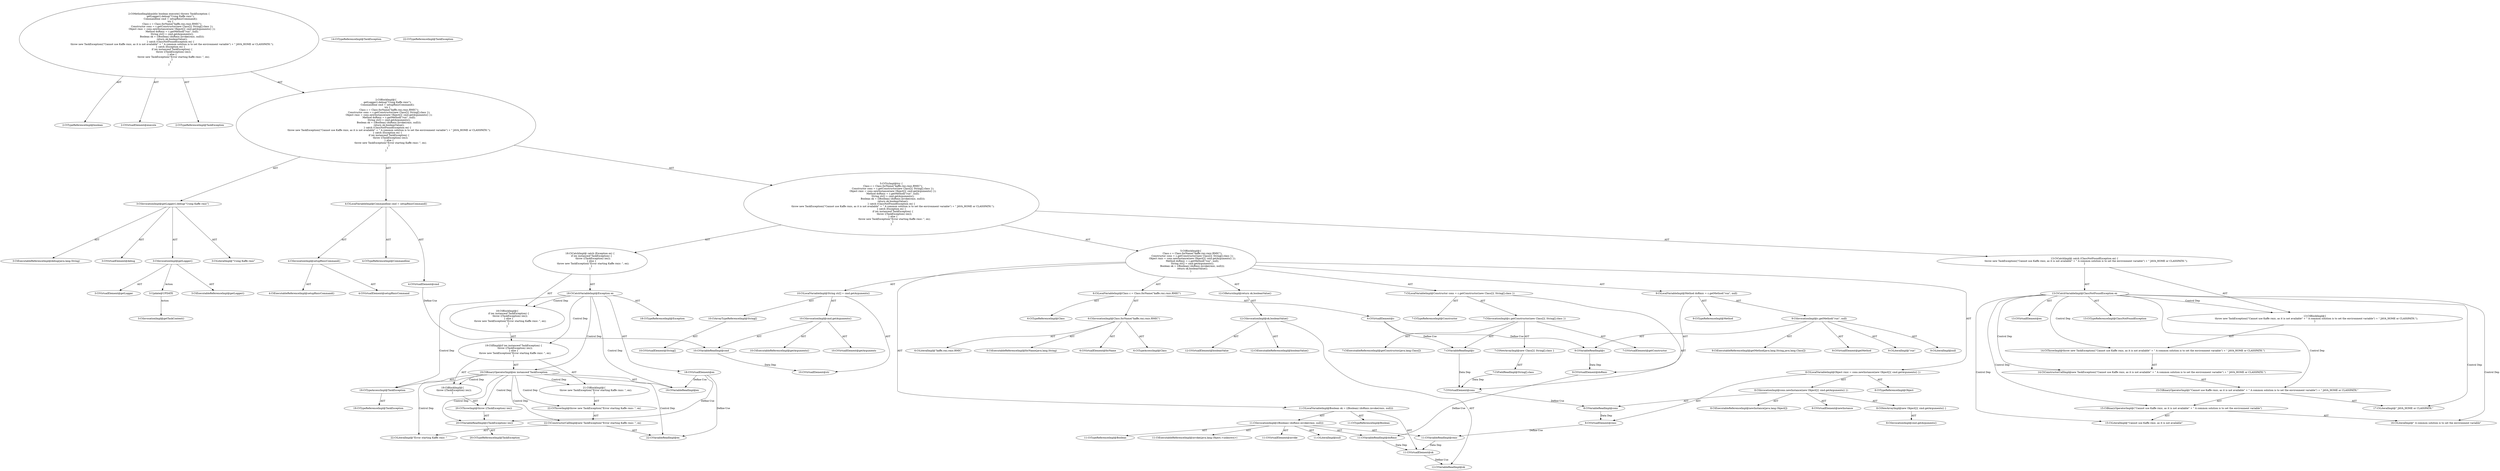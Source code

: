 digraph "execute#?" {
0 [label="2:CtTypeReferenceImpl@boolean" shape=ellipse]
1 [label="2:CtVirtualElement@execute" shape=ellipse]
2 [label="2:CtTypeReferenceImpl@TaskException" shape=ellipse]
3 [label="3:CtExecutableReferenceImpl@debug(java.lang.String)" shape=ellipse]
4 [label="3:CtVirtualElement@debug" shape=ellipse]
5 [label="3:CtExecutableReferenceImpl@getLogger()" shape=ellipse]
6 [label="3:CtVirtualElement@getLogger" shape=ellipse]
7 [label="3:CtInvocationImpl@getLogger()" shape=ellipse]
8 [label="3:CtLiteralImpl@\"Using Kaffe rmic\"" shape=ellipse]
9 [label="3:CtInvocationImpl@getLogger().debug(\"Using Kaffe rmic\")" shape=ellipse]
10 [label="4:CtTypeReferenceImpl@Commandline" shape=ellipse]
11 [label="4:CtExecutableReferenceImpl@setupRmicCommand()" shape=ellipse]
12 [label="4:CtVirtualElement@setupRmicCommand" shape=ellipse]
13 [label="4:CtInvocationImpl@setupRmicCommand()" shape=ellipse]
14 [label="4:CtVirtualElement@cmd" shape=ellipse]
15 [label="4:CtLocalVariableImpl@Commandline cmd = setupRmicCommand()" shape=ellipse]
16 [label="6:CtTypeReferenceImpl@Class" shape=ellipse]
17 [label="6:CtExecutableReferenceImpl@forName(java.lang.String)" shape=ellipse]
18 [label="6:CtVirtualElement@forName" shape=ellipse]
19 [label="6:CtTypeAccessImpl@Class" shape=ellipse]
20 [label="6:CtLiteralImpl@\"kaffe.rmi.rmic.RMIC\"" shape=ellipse]
21 [label="6:CtInvocationImpl@Class.forName(\"kaffe.rmi.rmic.RMIC\")" shape=ellipse]
22 [label="6:CtVirtualElement@c" shape=ellipse]
23 [label="6:CtLocalVariableImpl@Class c = Class.forName(\"kaffe.rmi.rmic.RMIC\")" shape=ellipse]
24 [label="7:CtTypeReferenceImpl@Constructor" shape=ellipse]
25 [label="7:CtExecutableReferenceImpl@getConstructor(java.lang.Class[])" shape=ellipse]
26 [label="7:CtVirtualElement@getConstructor" shape=ellipse]
27 [label="7:CtVariableReadImpl@c" shape=ellipse]
28 [label="7:CtNewArrayImpl@new Class[]\{ String[].class \}" shape=ellipse]
29 [label="7:CtFieldReadImpl@String[].class" shape=ellipse]
30 [label="7:CtInvocationImpl@c.getConstructor(new Class[]\{ String[].class \})" shape=ellipse]
31 [label="7:CtVirtualElement@cons" shape=ellipse]
32 [label="7:CtLocalVariableImpl@Constructor cons = c.getConstructor(new Class[]\{ String[].class \})" shape=ellipse]
33 [label="8:CtTypeReferenceImpl@Object" shape=ellipse]
34 [label="8:CtExecutableReferenceImpl@newInstance(java.lang.Object[])" shape=ellipse]
35 [label="8:CtVirtualElement@newInstance" shape=ellipse]
36 [label="8:CtVariableReadImpl@cons" shape=ellipse]
37 [label="8:CtNewArrayImpl@new Object[]\{ cmd.getArguments() \}" shape=ellipse]
38 [label="8:CtInvocationImpl@cmd.getArguments()" shape=ellipse]
39 [label="8:CtInvocationImpl@cons.newInstance(new Object[]\{ cmd.getArguments() \})" shape=ellipse]
40 [label="8:CtVirtualElement@rmic" shape=ellipse]
41 [label="8:CtLocalVariableImpl@Object rmic = cons.newInstance(new Object[]\{ cmd.getArguments() \})" shape=ellipse]
42 [label="9:CtTypeReferenceImpl@Method" shape=ellipse]
43 [label="9:CtExecutableReferenceImpl@getMethod(java.lang.String,java.lang.Class[])" shape=ellipse]
44 [label="9:CtVirtualElement@getMethod" shape=ellipse]
45 [label="9:CtVariableReadImpl@c" shape=ellipse]
46 [label="9:CtLiteralImpl@\"run\"" shape=ellipse]
47 [label="9:CtLiteralImpl@null" shape=ellipse]
48 [label="9:CtInvocationImpl@c.getMethod(\"run\", null)" shape=ellipse]
49 [label="9:CtVirtualElement@doRmic" shape=ellipse]
50 [label="9:CtLocalVariableImpl@Method doRmic = c.getMethod(\"run\", null)" shape=ellipse]
51 [label="10:CtVirtualElement@String[]" shape=ellipse]
52 [label="10:CtArrayTypeReferenceImpl@String[]" shape=ellipse]
53 [label="10:CtExecutableReferenceImpl@getArguments()" shape=ellipse]
54 [label="10:CtVirtualElement@getArguments" shape=ellipse]
55 [label="10:CtVariableReadImpl@cmd" shape=ellipse]
56 [label="10:CtInvocationImpl@cmd.getArguments()" shape=ellipse]
57 [label="10:CtVirtualElement@str" shape=ellipse]
58 [label="10:CtLocalVariableImpl@String str[] = cmd.getArguments()" shape=ellipse]
59 [label="11:CtTypeReferenceImpl@Boolean" shape=ellipse]
60 [label="11:CtExecutableReferenceImpl@invoke(java.lang.Object,<unknown>)" shape=ellipse]
61 [label="11:CtVirtualElement@invoke" shape=ellipse]
62 [label="11:CtVariableReadImpl@doRmic" shape=ellipse]
63 [label="11:CtVariableReadImpl@rmic" shape=ellipse]
64 [label="11:CtLiteralImpl@null" shape=ellipse]
65 [label="11:CtInvocationImpl@((Boolean) (doRmic.invoke(rmic, null)))" shape=ellipse]
66 [label="11:CtTypeReferenceImpl@Boolean" shape=ellipse]
67 [label="11:CtVirtualElement@ok" shape=ellipse]
68 [label="11:CtLocalVariableImpl@Boolean ok = ((Boolean) (doRmic.invoke(rmic, null)))" shape=ellipse]
69 [label="12:CtExecutableReferenceImpl@booleanValue()" shape=ellipse]
70 [label="12:CtVirtualElement@booleanValue" shape=ellipse]
71 [label="12:CtVariableReadImpl@ok" shape=ellipse]
72 [label="12:CtInvocationImpl@ok.booleanValue()" shape=ellipse]
73 [label="12:CtReturnImpl@return ok.booleanValue()" shape=ellipse]
74 [label="5:CtBlockImpl@\{
    Class c = Class.forName(\"kaffe.rmi.rmic.RMIC\");
    Constructor cons = c.getConstructor(new Class[]\{ String[].class \});
    Object rmic = cons.newInstance(new Object[]\{ cmd.getArguments() \});
    Method doRmic = c.getMethod(\"run\", null);
    String str[] = cmd.getArguments();
    Boolean ok = ((Boolean) (doRmic.invoke(rmic, null)));
    return ok.booleanValue();
\}" shape=ellipse]
75 [label="13:CtVirtualElement@ex" shape=ellipse]
76 [label="13:CtTypeReferenceImpl@ClassNotFoundException" shape=ellipse]
77 [label="13:CtCatchVariableImpl@ClassNotFoundException ex" shape=ellipse]
78 [label="14:CtTypeReferenceImpl@TaskException" shape=ellipse]
79 [label="15:CtLiteralImpl@\"Cannot use Kaffe rmic, as it is not available\"" shape=ellipse]
80 [label="16:CtLiteralImpl@\" A common solution is to set the environment variable\"" shape=ellipse]
81 [label="15:CtBinaryOperatorImpl@(\"Cannot use Kaffe rmic, as it is not available\" + \" A common solution is to set the environment variable\")" shape=ellipse]
82 [label="17:CtLiteralImpl@\" JAVA_HOME or CLASSPATH.\"" shape=ellipse]
83 [label="15:CtBinaryOperatorImpl@(\"Cannot use Kaffe rmic, as it is not available\" + \" A common solution is to set the environment variable\") + \" JAVA_HOME or CLASSPATH.\"" shape=ellipse]
84 [label="14:CtConstructorCallImpl@new TaskException((\"Cannot use Kaffe rmic, as it is not available\" + \" A common solution is to set the environment variable\") + \" JAVA_HOME or CLASSPATH.\")" shape=ellipse]
85 [label="14:CtThrowImpl@throw new TaskException((\"Cannot use Kaffe rmic, as it is not available\" + \" A common solution is to set the environment variable\") + \" JAVA_HOME or CLASSPATH.\")" shape=ellipse]
86 [label="13:CtBlockImpl@\{
    throw new TaskException((\"Cannot use Kaffe rmic, as it is not available\" + \" A common solution is to set the environment variable\") + \" JAVA_HOME or CLASSPATH.\");
\}" shape=ellipse]
87 [label="13:CtCatchImpl@ catch (ClassNotFoundException ex) \{
    throw new TaskException((\"Cannot use Kaffe rmic, as it is not available\" + \" A common solution is to set the environment variable\") + \" JAVA_HOME or CLASSPATH.\");
\}" shape=ellipse]
88 [label="18:CtVirtualElement@ex" shape=ellipse]
89 [label="18:CtTypeReferenceImpl@Exception" shape=ellipse]
90 [label="18:CtCatchVariableImpl@Exception ex" shape=ellipse]
91 [label="19:CtVariableReadImpl@ex" shape=ellipse]
92 [label="19:CtTypeAccessImpl@TaskException" shape=ellipse]
93 [label="19:CtTypeReferenceImpl@TaskException" shape=ellipse]
94 [label="19:CtBinaryOperatorImpl@ex instanceof TaskException" shape=ellipse]
95 [label="20:CtVariableReadImpl@((TaskException) (ex))" shape=ellipse]
96 [label="20:CtTypeReferenceImpl@TaskException" shape=ellipse]
97 [label="20:CtThrowImpl@throw ((TaskException) (ex))" shape=ellipse]
98 [label="19:CtBlockImpl@\{
    throw ((TaskException) (ex));
\}" shape=ellipse]
99 [label="22:CtTypeReferenceImpl@TaskException" shape=ellipse]
100 [label="22:CtLiteralImpl@\"Error starting Kaffe rmic: \"" shape=ellipse]
101 [label="22:CtVariableReadImpl@ex" shape=ellipse]
102 [label="22:CtConstructorCallImpl@new TaskException(\"Error starting Kaffe rmic: \", ex)" shape=ellipse]
103 [label="22:CtThrowImpl@throw new TaskException(\"Error starting Kaffe rmic: \", ex)" shape=ellipse]
104 [label="21:CtBlockImpl@\{
    throw new TaskException(\"Error starting Kaffe rmic: \", ex);
\}" shape=ellipse]
105 [label="19:CtIfImpl@if (ex instanceof TaskException) \{
    throw ((TaskException) (ex));
\} else \{
    throw new TaskException(\"Error starting Kaffe rmic: \", ex);
\}" shape=ellipse]
106 [label="18:CtBlockImpl@\{
    if (ex instanceof TaskException) \{
        throw ((TaskException) (ex));
    \} else \{
        throw new TaskException(\"Error starting Kaffe rmic: \", ex);
    \}
\}" shape=ellipse]
107 [label="18:CtCatchImpl@ catch (Exception ex) \{
    if (ex instanceof TaskException) \{
        throw ((TaskException) (ex));
    \} else \{
        throw new TaskException(\"Error starting Kaffe rmic: \", ex);
    \}
\}" shape=ellipse]
108 [label="5:CtTryImpl@try \{
    Class c = Class.forName(\"kaffe.rmi.rmic.RMIC\");
    Constructor cons = c.getConstructor(new Class[]\{ String[].class \});
    Object rmic = cons.newInstance(new Object[]\{ cmd.getArguments() \});
    Method doRmic = c.getMethod(\"run\", null);
    String str[] = cmd.getArguments();
    Boolean ok = ((Boolean) (doRmic.invoke(rmic, null)));
    return ok.booleanValue();
\} catch (ClassNotFoundException ex) \{
    throw new TaskException((\"Cannot use Kaffe rmic, as it is not available\" + \" A common solution is to set the environment variable\") + \" JAVA_HOME or CLASSPATH.\");
\} catch (Exception ex) \{
    if (ex instanceof TaskException) \{
        throw ((TaskException) (ex));
    \} else \{
        throw new TaskException(\"Error starting Kaffe rmic: \", ex);
    \}
\}" shape=ellipse]
109 [label="2:CtBlockImpl@\{
    getLogger().debug(\"Using Kaffe rmic\");
    Commandline cmd = setupRmicCommand();
    try \{
        Class c = Class.forName(\"kaffe.rmi.rmic.RMIC\");
        Constructor cons = c.getConstructor(new Class[]\{ String[].class \});
        Object rmic = cons.newInstance(new Object[]\{ cmd.getArguments() \});
        Method doRmic = c.getMethod(\"run\", null);
        String str[] = cmd.getArguments();
        Boolean ok = ((Boolean) (doRmic.invoke(rmic, null)));
        return ok.booleanValue();
    \} catch (ClassNotFoundException ex) \{
        throw new TaskException((\"Cannot use Kaffe rmic, as it is not available\" + \" A common solution is to set the environment variable\") + \" JAVA_HOME or CLASSPATH.\");
    \} catch (Exception ex) \{
        if (ex instanceof TaskException) \{
            throw ((TaskException) (ex));
        \} else \{
            throw new TaskException(\"Error starting Kaffe rmic: \", ex);
        \}
    \}
\}" shape=ellipse]
110 [label="2:CtMethodImpl@public boolean execute() throws TaskException \{
    getLogger().debug(\"Using Kaffe rmic\");
    Commandline cmd = setupRmicCommand();
    try \{
        Class c = Class.forName(\"kaffe.rmi.rmic.RMIC\");
        Constructor cons = c.getConstructor(new Class[]\{ String[].class \});
        Object rmic = cons.newInstance(new Object[]\{ cmd.getArguments() \});
        Method doRmic = c.getMethod(\"run\", null);
        String str[] = cmd.getArguments();
        Boolean ok = ((Boolean) (doRmic.invoke(rmic, null)));
        return ok.booleanValue();
    \} catch (ClassNotFoundException ex) \{
        throw new TaskException((\"Cannot use Kaffe rmic, as it is not available\" + \" A common solution is to set the environment variable\") + \" JAVA_HOME or CLASSPATH.\");
    \} catch (Exception ex) \{
        if (ex instanceof TaskException) \{
            throw ((TaskException) (ex));
        \} else \{
            throw new TaskException(\"Error starting Kaffe rmic: \", ex);
        \}
    \}
\}" shape=ellipse]
111 [label="3:Update@UPDATE" shape=ellipse]
112 [label="3:CtInvocationImpl@getTaskContext()" shape=ellipse]
7 -> 6 [label="AST"];
7 -> 5 [label="AST"];
7 -> 111 [label="Action"];
9 -> 4 [label="AST"];
9 -> 7 [label="AST"];
9 -> 3 [label="AST"];
9 -> 8 [label="AST"];
13 -> 12 [label="AST"];
13 -> 11 [label="AST"];
14 -> 55 [label="Define-Use"];
15 -> 14 [label="AST"];
15 -> 10 [label="AST"];
15 -> 13 [label="AST"];
21 -> 18 [label="AST"];
21 -> 19 [label="AST"];
21 -> 17 [label="AST"];
21 -> 20 [label="AST"];
22 -> 27 [label="Define-Use"];
22 -> 45 [label="Define-Use"];
23 -> 22 [label="AST"];
23 -> 16 [label="AST"];
23 -> 21 [label="AST"];
27 -> 31 [label="Data Dep"];
28 -> 29 [label="AST"];
29 -> 31 [label="Data Dep"];
30 -> 26 [label="AST"];
30 -> 27 [label="AST"];
30 -> 25 [label="AST"];
30 -> 28 [label="AST"];
31 -> 36 [label="Define-Use"];
32 -> 31 [label="AST"];
32 -> 24 [label="AST"];
32 -> 30 [label="AST"];
36 -> 40 [label="Data Dep"];
37 -> 38 [label="AST"];
39 -> 35 [label="AST"];
39 -> 36 [label="AST"];
39 -> 34 [label="AST"];
39 -> 37 [label="AST"];
40 -> 63 [label="Define-Use"];
41 -> 40 [label="AST"];
41 -> 33 [label="AST"];
41 -> 39 [label="AST"];
45 -> 49 [label="Data Dep"];
48 -> 44 [label="AST"];
48 -> 45 [label="AST"];
48 -> 43 [label="AST"];
48 -> 46 [label="AST"];
48 -> 47 [label="AST"];
49 -> 62 [label="Define-Use"];
50 -> 49 [label="AST"];
50 -> 42 [label="AST"];
50 -> 48 [label="AST"];
52 -> 51 [label="AST"];
55 -> 57 [label="Data Dep"];
56 -> 54 [label="AST"];
56 -> 55 [label="AST"];
56 -> 53 [label="AST"];
58 -> 57 [label="AST"];
58 -> 52 [label="AST"];
58 -> 56 [label="AST"];
62 -> 67 [label="Data Dep"];
63 -> 67 [label="Data Dep"];
65 -> 61 [label="AST"];
65 -> 66 [label="AST"];
65 -> 62 [label="AST"];
65 -> 60 [label="AST"];
65 -> 63 [label="AST"];
65 -> 64 [label="AST"];
67 -> 71 [label="Define-Use"];
68 -> 67 [label="AST"];
68 -> 59 [label="AST"];
68 -> 65 [label="AST"];
72 -> 70 [label="AST"];
72 -> 71 [label="AST"];
72 -> 69 [label="AST"];
73 -> 72 [label="AST"];
74 -> 23 [label="AST"];
74 -> 32 [label="AST"];
74 -> 41 [label="AST"];
74 -> 50 [label="AST"];
74 -> 58 [label="AST"];
74 -> 68 [label="AST"];
74 -> 73 [label="AST"];
77 -> 75 [label="AST"];
77 -> 76 [label="AST"];
77 -> 86 [label="Control Dep"];
77 -> 85 [label="Control Dep"];
77 -> 84 [label="Control Dep"];
77 -> 83 [label="Control Dep"];
77 -> 81 [label="Control Dep"];
77 -> 79 [label="Control Dep"];
77 -> 80 [label="Control Dep"];
77 -> 82 [label="Control Dep"];
81 -> 79 [label="AST"];
81 -> 80 [label="AST"];
83 -> 81 [label="AST"];
83 -> 82 [label="AST"];
84 -> 83 [label="AST"];
85 -> 84 [label="AST"];
86 -> 85 [label="AST"];
87 -> 77 [label="AST"];
87 -> 86 [label="AST"];
88 -> 91 [label="Define-Use"];
88 -> 95 [label="Define-Use"];
88 -> 101 [label="Define-Use"];
90 -> 88 [label="AST"];
90 -> 89 [label="AST"];
90 -> 106 [label="Control Dep"];
90 -> 105 [label="Control Dep"];
90 -> 94 [label="Control Dep"];
90 -> 91 [label="Control Dep"];
90 -> 92 [label="Control Dep"];
92 -> 93 [label="AST"];
94 -> 91 [label="AST"];
94 -> 92 [label="AST"];
94 -> 98 [label="Control Dep"];
94 -> 97 [label="Control Dep"];
94 -> 95 [label="Control Dep"];
94 -> 104 [label="Control Dep"];
94 -> 103 [label="Control Dep"];
94 -> 102 [label="Control Dep"];
94 -> 100 [label="Control Dep"];
94 -> 101 [label="Control Dep"];
95 -> 96 [label="AST"];
97 -> 95 [label="AST"];
98 -> 97 [label="AST"];
102 -> 100 [label="AST"];
102 -> 101 [label="AST"];
103 -> 102 [label="AST"];
104 -> 103 [label="AST"];
105 -> 94 [label="AST"];
105 -> 98 [label="AST"];
105 -> 104 [label="AST"];
106 -> 105 [label="AST"];
107 -> 90 [label="AST"];
107 -> 106 [label="AST"];
108 -> 74 [label="AST"];
108 -> 87 [label="AST"];
108 -> 107 [label="AST"];
109 -> 9 [label="AST"];
109 -> 15 [label="AST"];
109 -> 108 [label="AST"];
110 -> 1 [label="AST"];
110 -> 0 [label="AST"];
110 -> 2 [label="AST"];
110 -> 109 [label="AST"];
111 -> 112 [label="Action"];
}